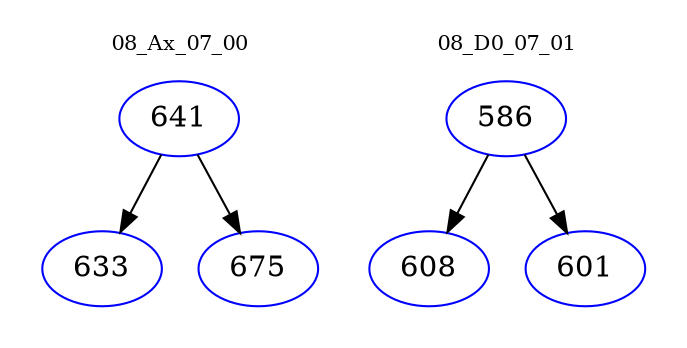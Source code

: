 digraph{
subgraph cluster_0 {
color = white
label = "08_Ax_07_00";
fontsize=10;
T0_641 [label="641", color="blue"]
T0_641 -> T0_633 [color="black"]
T0_633 [label="633", color="blue"]
T0_641 -> T0_675 [color="black"]
T0_675 [label="675", color="blue"]
}
subgraph cluster_1 {
color = white
label = "08_D0_07_01";
fontsize=10;
T1_586 [label="586", color="blue"]
T1_586 -> T1_608 [color="black"]
T1_608 [label="608", color="blue"]
T1_586 -> T1_601 [color="black"]
T1_601 [label="601", color="blue"]
}
}
